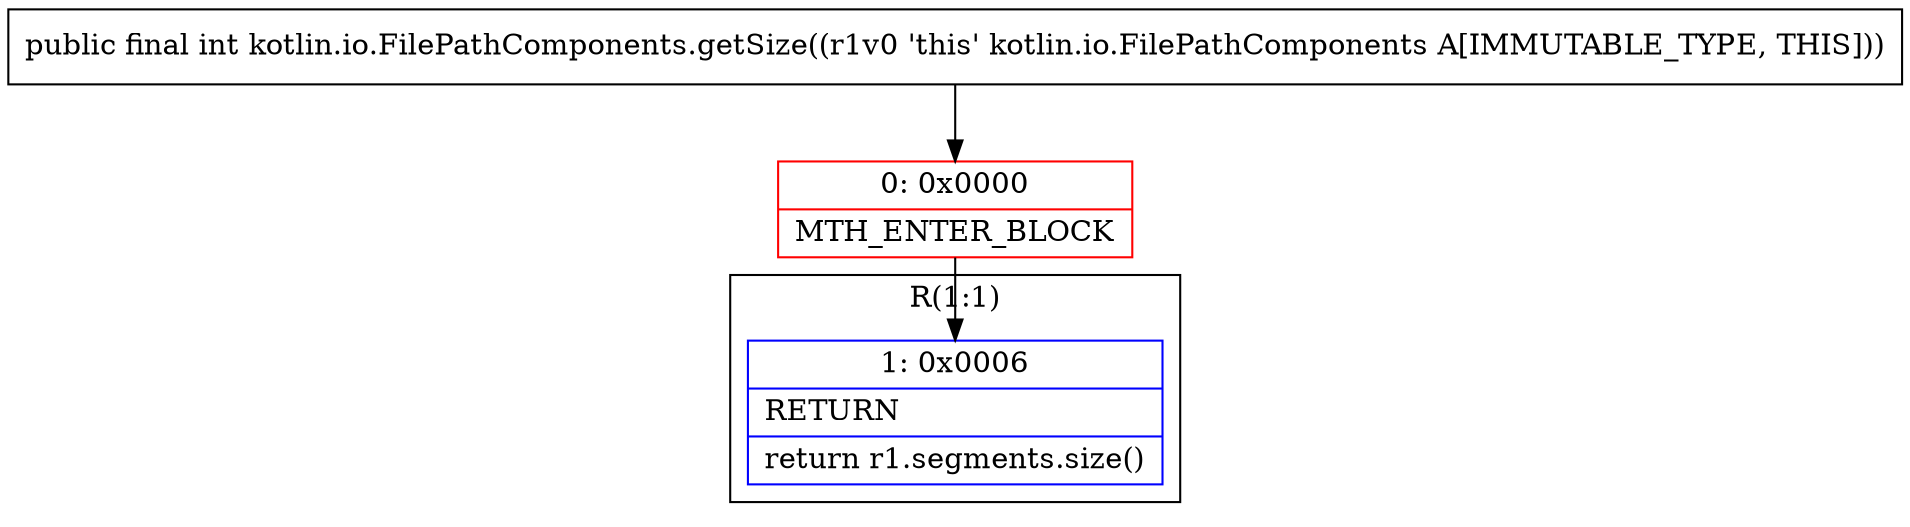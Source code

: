 digraph "CFG forkotlin.io.FilePathComponents.getSize()I" {
subgraph cluster_Region_1400341519 {
label = "R(1:1)";
node [shape=record,color=blue];
Node_1 [shape=record,label="{1\:\ 0x0006|RETURN\l|return r1.segments.size()\l}"];
}
Node_0 [shape=record,color=red,label="{0\:\ 0x0000|MTH_ENTER_BLOCK\l}"];
MethodNode[shape=record,label="{public final int kotlin.io.FilePathComponents.getSize((r1v0 'this' kotlin.io.FilePathComponents A[IMMUTABLE_TYPE, THIS])) }"];
MethodNode -> Node_0;
Node_0 -> Node_1;
}

